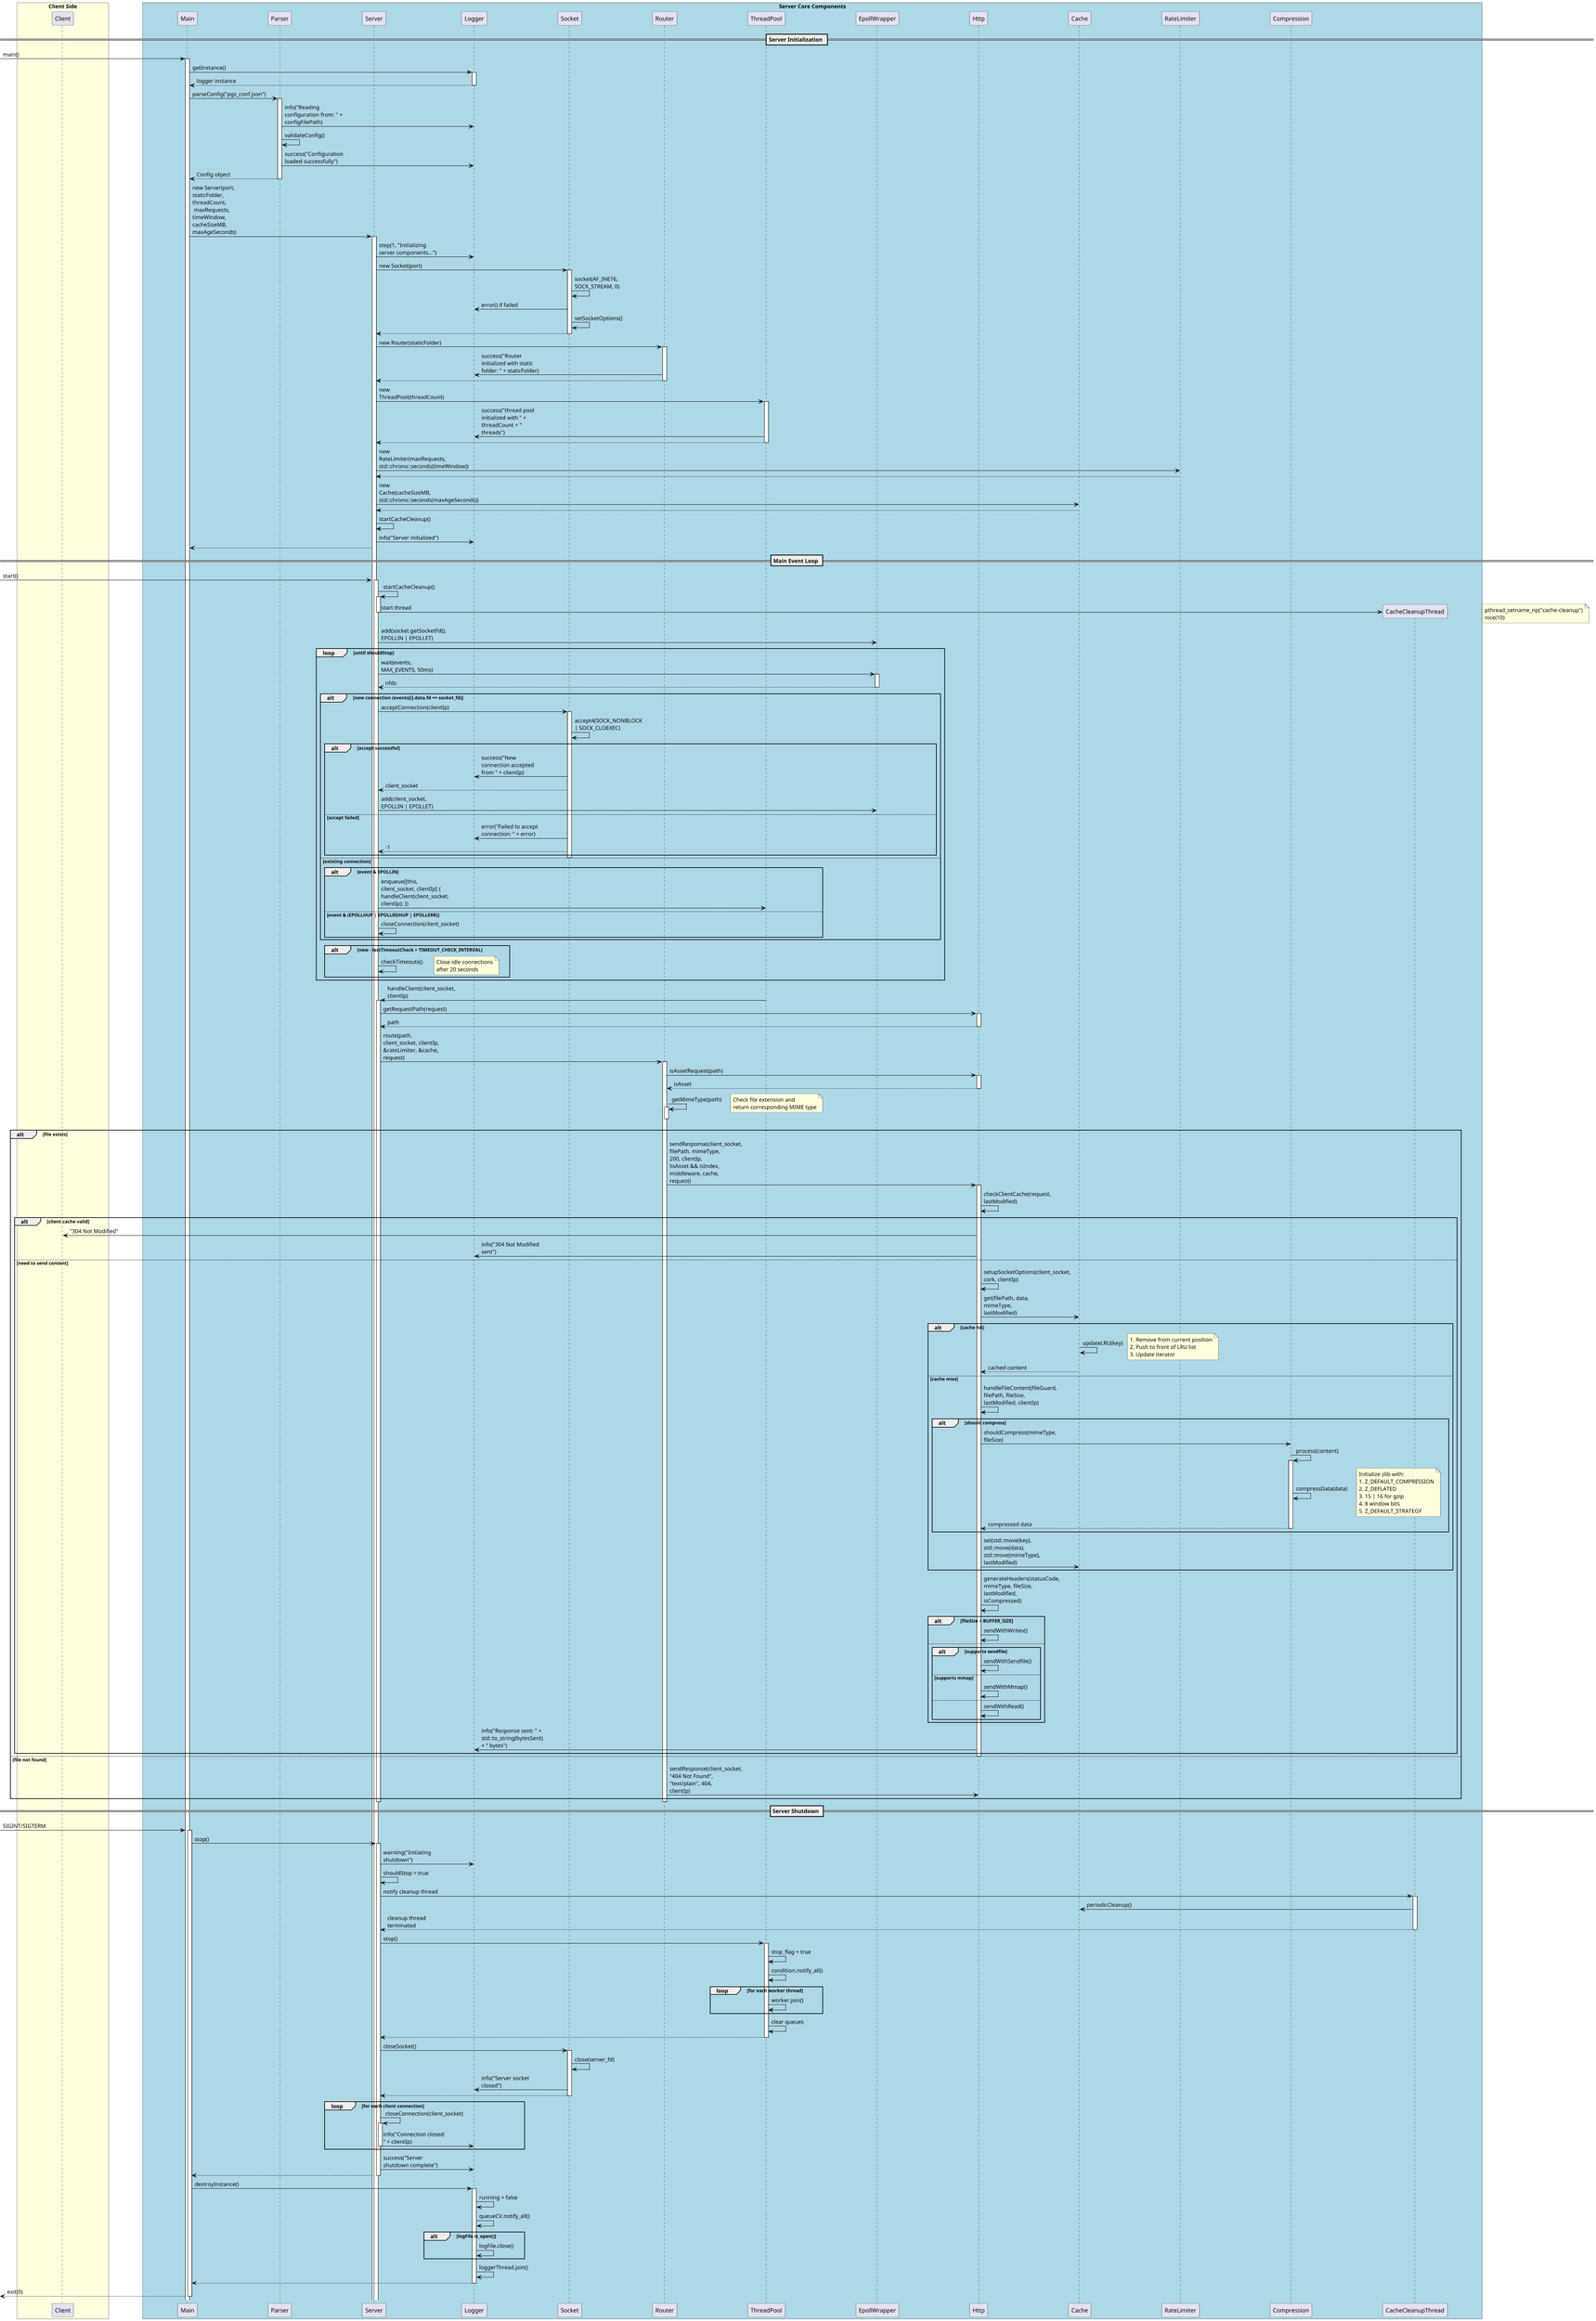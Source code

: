 @startuml "server-sequence"
scale 0.7
skinparam responseMessageBelowArrow true
skinparam maxMessageSize 150
skinparam ParticipantPadding 80
skinparam BoxPadding 40

box "Client Side" #LightYellow
participant "Client" as client
end box

box "Server Core Components" #LightBlue
participant "Main" as main
participant "Parser" as parser
participant "Server" as server
participant "Logger" as logger
participant "Socket" as socket
participant "Router" as router
participant "ThreadPool" as pool
participant "EpollWrapper" as epoll
participant "Http" as http
participant "Cache" as cache
participant "RateLimiter" as limiter
participant "Compression" as compression
participant "CacheCleanupThread" as cleanup
end box

== Server Initialization ==

[-> main: main()
activate main

main -> logger: getInstance()
activate logger
logger --> main: logger instance
deactivate logger

main -> parser: parseConfig("pgs_conf.json")
activate parser
parser -> logger: info("Reading configuration from: " + configFilePath)
parser -> parser: validateConfig()
parser -> logger: success("Configuration loaded successfully")
parser --> main: Config object
deactivate parser

main -> server: new Server(port, staticFolder, threadCount,\n maxRequests, timeWindow, cacheSizeMB, maxAgeSeconds)
activate server

server -> logger: step(1, "Initializing server components...")

server -> socket: new Socket(port)
activate socket
socket -> socket: socket(AF_INET6, SOCK_STREAM, 0)
socket -> logger: error() if failed
socket -> socket: setSocketOptions()
socket --> server
deactivate socket

server -> router: new Router(staticFolder)
activate router
router -> logger: success("Router initialized with static folder: " + staticFolder)
router --> server
deactivate router

server -> pool: new ThreadPool(threadCount)
activate pool
pool -> logger: success("thread pool initialized with " + threadCount + " threads")
pool --> server
deactivate pool

server -> limiter: new RateLimiter(maxRequests, std::chrono::seconds(timeWindow))
limiter --> server

server -> cache: new Cache(cacheSizeMB, std::chrono::seconds(maxAgeSeconds))
cache --> server

server -> server: startCacheCleanup()
server -> logger: info("Server initialized")
server --> main

== Main Event Loop ==

[-> server: start()
activate server

server -> server: startCacheCleanup()
activate server
create cleanup
server -> cleanup: start thread
note right: pthread_setname_np("cache-cleanup")\nnice(10)
deactivate server

server -> epoll: add(socket.getSocketFd(), EPOLLIN | EPOLLET)

loop until shouldStop
    server -> epoll: wait(events, MAX_EVENTS, 50ms)
    activate epoll
    epoll --> server: nfds
    deactivate epoll

    alt new connection (events[i].data.fd == socket_fd)
        server -> socket: acceptConnection(clientIp)
        activate socket
        socket -> socket: accept4(SOCK_NONBLOCK | SOCK_CLOEXEC)
        alt accept successful
            socket -> logger: success("New connection accepted from " + clientIp)
            socket --> server: client_socket
            server -> epoll: add(client_socket, EPOLLIN | EPOLLET)
        else accept failed
            socket -> logger: error("Failed to accept connection: " + error)
            socket --> server: -1
        end
        deactivate socket

    else existing connection
        alt event & EPOLLIN
            server -> pool: enqueue([this, client_socket, clientIp] { handleClient(client_socket, clientIp); })
        else event & (EPOLLHUP | EPOLLRDHUP | EPOLLERR)
            server -> server: closeConnection(client_socket)
        end
    end

    alt now - lastTimeoutCheck > TIMEOUT_CHECK_INTERVAL
        server -> server: checkTimeouts()
        note right: Close idle connections\nafter 20 seconds
    end
end

pool -> server: handleClient(client_socket, clientIp)
activate server

server -> http: getRequestPath(request)
activate http
http --> server: path
deactivate http

server -> router: route(path, client_socket, clientIp, &rateLimiter, &cache, request)
activate router

router -> http: isAssetRequest(path)
activate http
http --> router: isAsset
deactivate http

router -> router: getMimeType(path)
activate router
note right: Check file extension and\nreturn corresponding MIME type
deactivate router

alt file exists
    router -> http: sendResponse(client_socket, filePath, mimeType, 200, clientIp,\n!isAsset && isIndex, middleware, cache, request)
    activate http
    
    http -> http: checkClientCache(request, lastModified)
    alt client cache valid
        http -> client: "304 Not Modified"
        http -> logger: info("304 Not Modified sent")
    else need to send content
        http -> http: setupSocketOptions(client_socket, cork, clientIp)
        
        http -> cache: get(filePath, data, mimeType, lastModified)
        alt cache hit
            cache -> cache: updateLRU(key)
            note right
                1. Remove from current position
                2. Push to front of LRU list
                3. Update iterator
            end note
            cache --> http: cached content
        else cache miss
            http -> http: handleFileContent(fileGuard, filePath, fileSize, lastModified, clientIp)
            
            alt should compress
                http -> compression: shouldCompress(mimeType, fileSize)
                compression -> compression: process(content)
                activate compression
                compression -> compression: compressData(data)
                note right
                    Initialize zlib with:
                    1. Z_DEFAULT_COMPRESSION
                    2. Z_DEFLATED
                    3. 15 | 16 for gzip
                    4. 8 window bits
                    5. Z_DEFAULT_STRATEGY
                end note
                compression --> http: compressed data
                deactivate compression
            end
            
            http -> cache: set(std::move(key), std::move(data),\nstd::move(mimeType), lastModified)
        end
        
        http -> http: generateHeaders(statusCode, mimeType, fileSize, lastModified, isCompressed)
        
        alt fileSize < BUFFER_SIZE
            http -> http: sendWithWritev()
        else
            alt supports sendfile
                http -> http: sendWithSendfile()
            else supports mmap
                http -> http: sendWithMmap()
            else
                http -> http: sendWithRead()
            end
        end
        
        http -> logger: info("Response sent: " + std::to_string(bytesSent) + " bytes")
    end
    deactivate http
else file not found
    router -> http: sendResponse(client_socket, "404 Not Found", "text/plain", 404, clientIp)
end

deactivate router
deactivate server

== Server Shutdown ==

[-> main: SIGINT/SIGTERM
activate main

main -> server: stop()
activate server

server -> logger: warning("Initiating shutdown")
server -> server: shouldStop = true

server -> cleanup: notify cleanup thread
activate cleanup
cleanup -> cache: periodicCleanup()
cleanup --> server: cleanup thread terminated
deactivate cleanup

server -> pool: stop()
activate pool
pool -> pool: stop_flag = true
pool -> pool: condition.notify_all()

loop for each worker thread
    pool -> pool: worker.join()
end

pool -> pool: clear queues
pool --> server
deactivate pool

server -> socket: closeSocket()
activate socket
socket -> socket: close(server_fd)
socket -> logger: info("Server socket closed")
socket --> server
deactivate socket

loop for each client connection
    server -> server: closeConnection(client_socket)
    activate server
    server -> logger: info("Connection closed: " + clientIp)
    deactivate server
end

server -> logger: success("Server shutdown complete")
server --> main
deactivate server

main -> logger: destroyInstance()
activate logger

logger -> logger: running = false
logger -> logger: queueCV.notify_all()

alt logFile.is_open()
    logger -> logger: logFile.close()
end

logger -> logger: loggerThread.join()
logger --> main
deactivate logger

[<-- main: exit(0)
deactivate main

@enduml